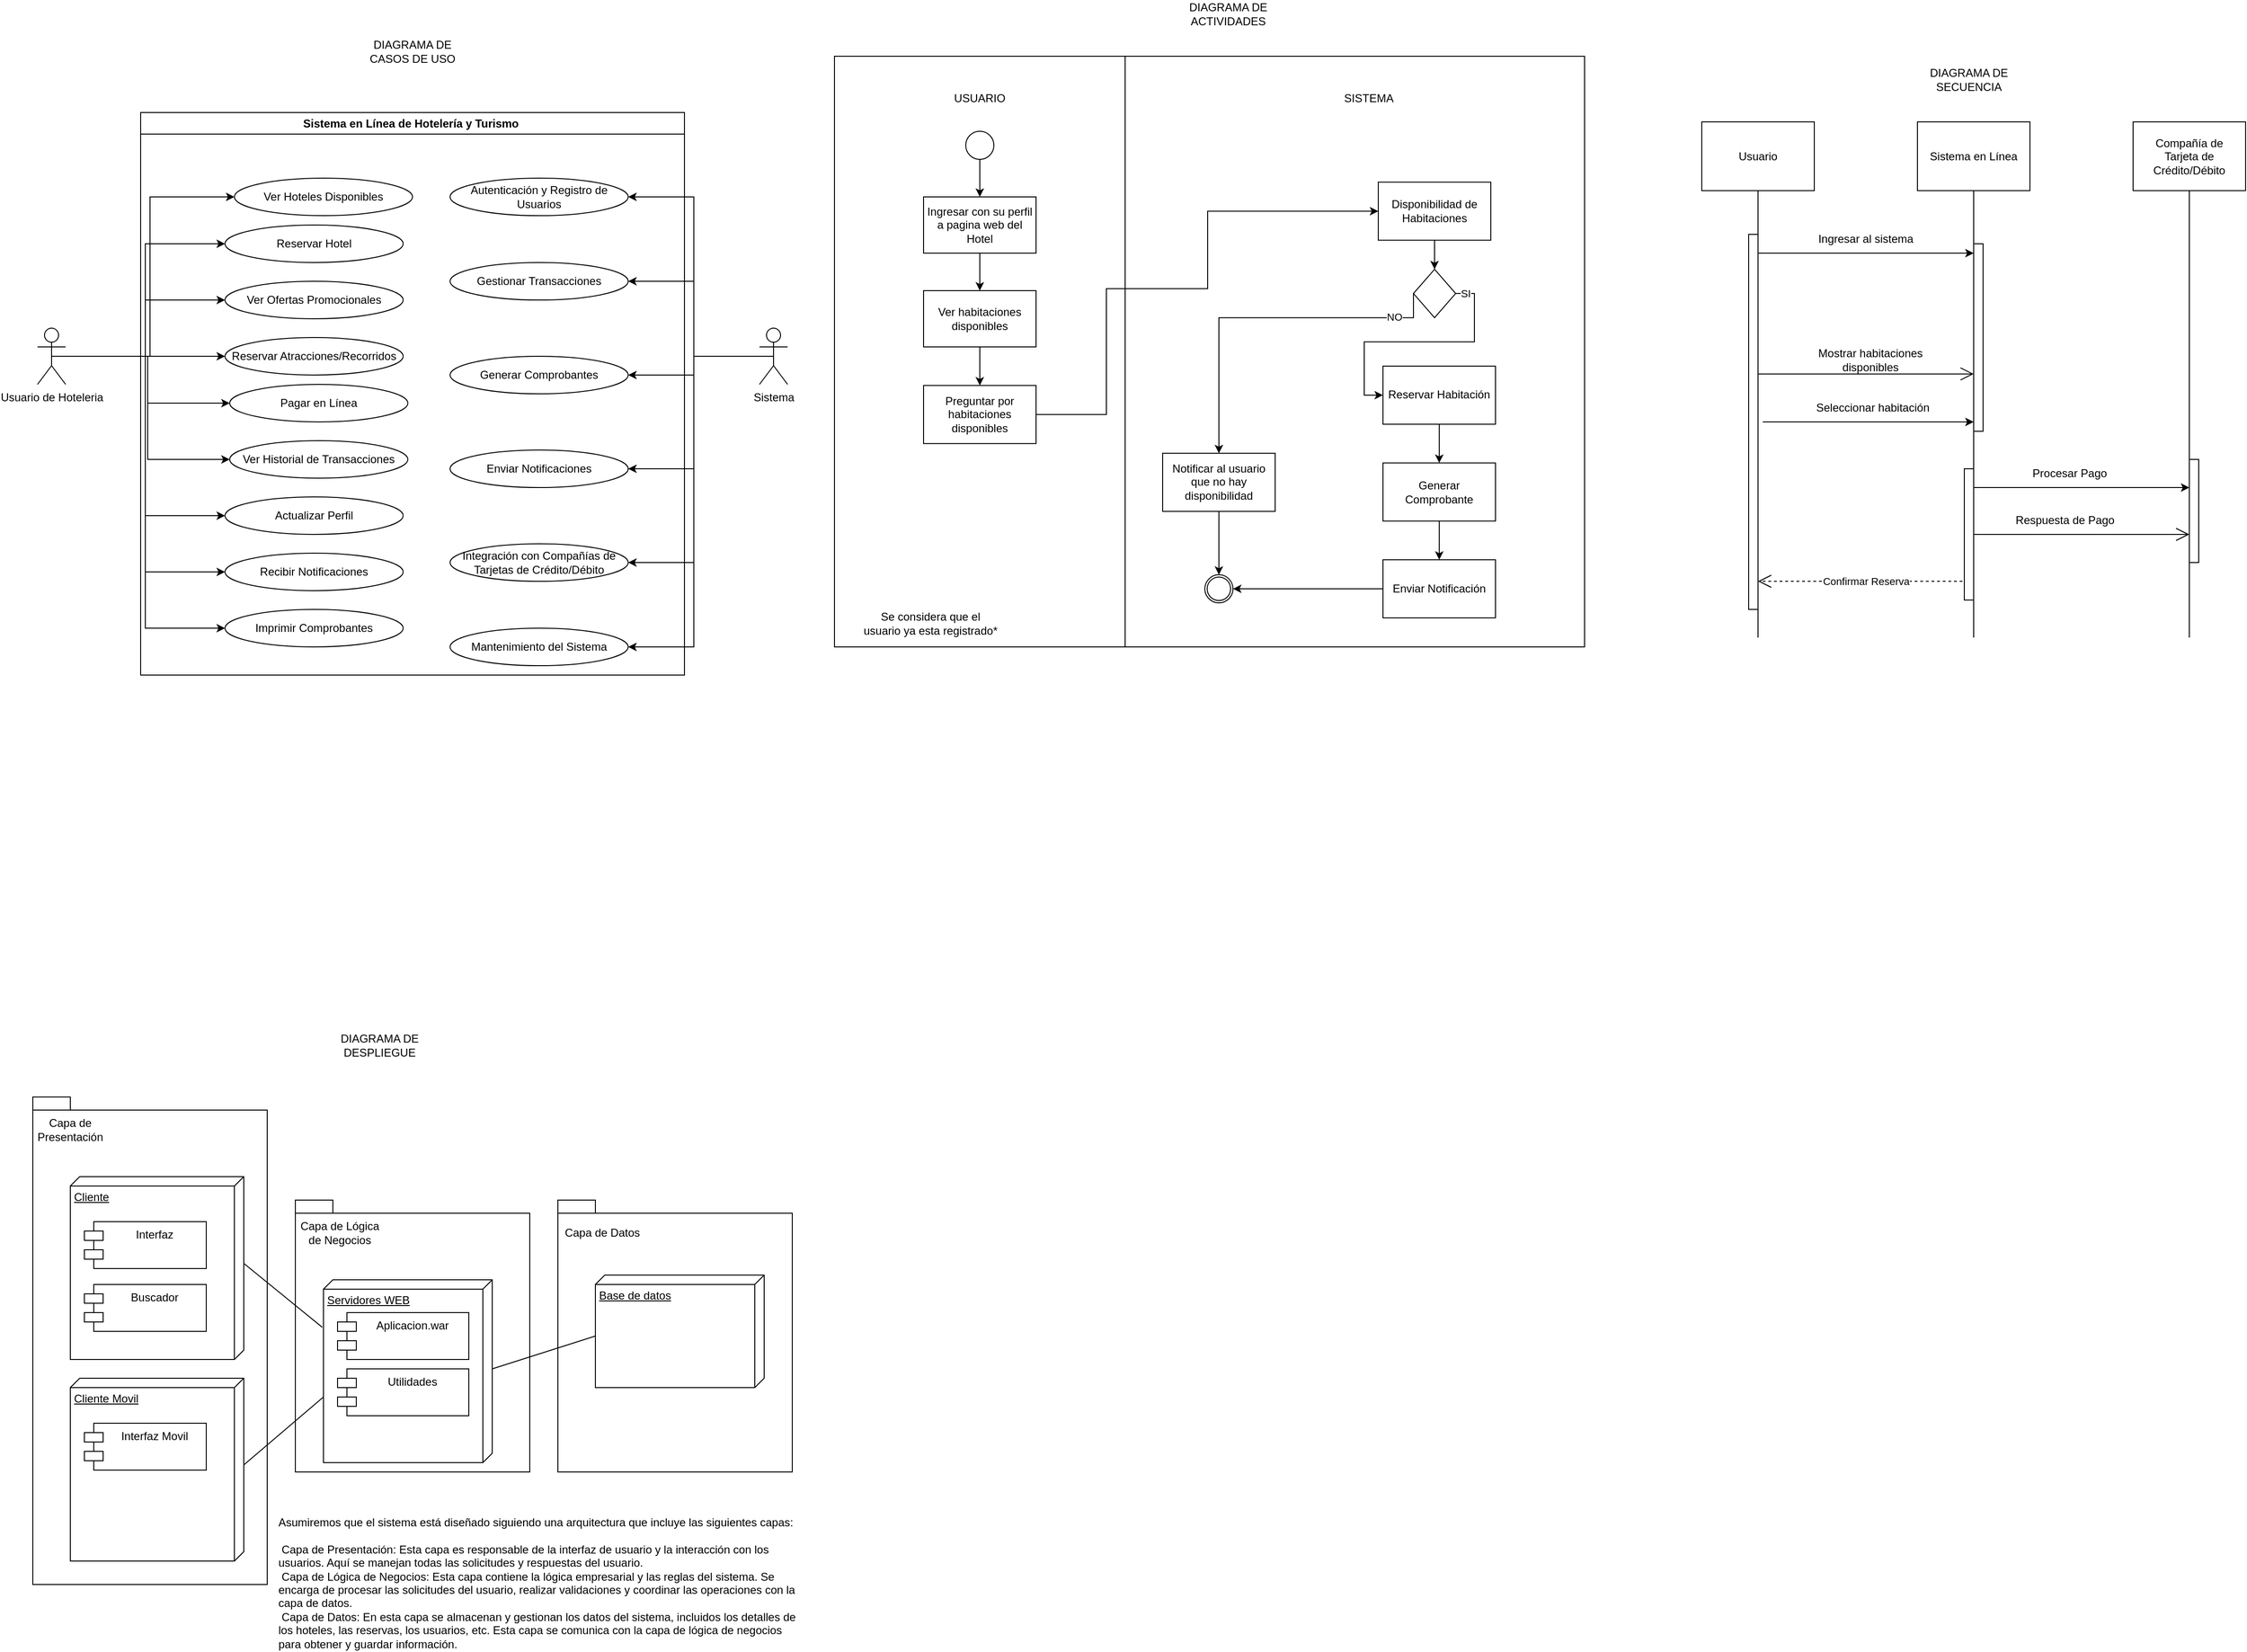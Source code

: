 <mxfile version="21.6.5" type="github">
  <diagram name="Page-1" id="zSFLg_cwVJ2aGZID6Dxe">
    <mxGraphModel dx="5250" dy="3330" grid="1" gridSize="10" guides="1" tooltips="1" connect="1" arrows="1" fold="1" page="1" pageScale="1" pageWidth="850" pageHeight="1100" math="0" shadow="0">
      <root>
        <mxCell id="0" />
        <mxCell id="1" parent="0" />
        <mxCell id="16w4_a7QQfxnr8rlF-E2-163" value="" style="shape=folder;fontStyle=1;spacingTop=10;tabWidth=40;tabHeight=14;tabPosition=left;html=1;whiteSpace=wrap;" vertex="1" parent="1">
          <mxGeometry x="20" y="130" width="250" height="520" as="geometry" />
        </mxCell>
        <mxCell id="16w4_a7QQfxnr8rlF-E2-72" value="" style="group" vertex="1" connectable="0" parent="1">
          <mxGeometry x="875" y="-980" width="800" height="630" as="geometry" />
        </mxCell>
        <mxCell id="16w4_a7QQfxnr8rlF-E2-46" value="" style="rounded=0;whiteSpace=wrap;html=1;" vertex="1" parent="16w4_a7QQfxnr8rlF-E2-72">
          <mxGeometry width="310" height="630" as="geometry" />
        </mxCell>
        <mxCell id="16w4_a7QQfxnr8rlF-E2-47" value="" style="rounded=0;whiteSpace=wrap;html=1;movable=1;resizable=1;rotatable=1;deletable=1;editable=1;locked=0;connectable=1;" vertex="1" parent="16w4_a7QQfxnr8rlF-E2-72">
          <mxGeometry x="310" width="490" height="630" as="geometry" />
        </mxCell>
        <mxCell id="16w4_a7QQfxnr8rlF-E2-85" style="edgeStyle=orthogonalEdgeStyle;rounded=0;orthogonalLoop=1;jettySize=auto;html=1;exitX=0.5;exitY=1;exitDx=0;exitDy=0;entryX=0.5;entryY=0;entryDx=0;entryDy=0;" edge="1" parent="16w4_a7QQfxnr8rlF-E2-72" source="16w4_a7QQfxnr8rlF-E2-73" target="16w4_a7QQfxnr8rlF-E2-82">
          <mxGeometry relative="1" as="geometry" />
        </mxCell>
        <mxCell id="16w4_a7QQfxnr8rlF-E2-73" value="Notificar al usuario que no hay disponibilidad" style="rounded=0;whiteSpace=wrap;html=1;" vertex="1" parent="16w4_a7QQfxnr8rlF-E2-72">
          <mxGeometry x="350" y="423.443" width="120" height="61.967" as="geometry" />
        </mxCell>
        <mxCell id="16w4_a7QQfxnr8rlF-E2-49" value="SISTEMA" style="text;html=1;strokeColor=none;fillColor=none;align=center;verticalAlign=middle;whiteSpace=wrap;rounded=0;" vertex="1" parent="16w4_a7QQfxnr8rlF-E2-72">
          <mxGeometry x="540" y="29.996" width="60" height="30.984" as="geometry" />
        </mxCell>
        <mxCell id="16w4_a7QQfxnr8rlF-E2-68" value="Disponibilidad de Habitaciones" style="rounded=0;whiteSpace=wrap;html=1;" vertex="1" parent="16w4_a7QQfxnr8rlF-E2-72">
          <mxGeometry x="580" y="134.262" width="120" height="61.967" as="geometry" />
        </mxCell>
        <mxCell id="16w4_a7QQfxnr8rlF-E2-74" style="edgeStyle=orthogonalEdgeStyle;rounded=0;orthogonalLoop=1;jettySize=auto;html=1;exitX=0;exitY=0.5;exitDx=0;exitDy=0;entryX=0.5;entryY=0;entryDx=0;entryDy=0;" edge="1" parent="16w4_a7QQfxnr8rlF-E2-72" source="16w4_a7QQfxnr8rlF-E2-54" target="16w4_a7QQfxnr8rlF-E2-73">
          <mxGeometry relative="1" as="geometry">
            <Array as="points">
              <mxPoint x="618" y="278.852" />
              <mxPoint x="410" y="278.852" />
            </Array>
          </mxGeometry>
        </mxCell>
        <mxCell id="16w4_a7QQfxnr8rlF-E2-75" value="NO" style="edgeLabel;html=1;align=center;verticalAlign=middle;resizable=0;points=[];" vertex="1" connectable="0" parent="16w4_a7QQfxnr8rlF-E2-74">
          <mxGeometry x="-0.752" relative="1" as="geometry">
            <mxPoint y="-1" as="offset" />
          </mxGeometry>
        </mxCell>
        <mxCell id="16w4_a7QQfxnr8rlF-E2-54" value="" style="rhombus;whiteSpace=wrap;html=1;" vertex="1" parent="16w4_a7QQfxnr8rlF-E2-72">
          <mxGeometry x="617.5" y="227.213" width="45" height="51.639" as="geometry" />
        </mxCell>
        <mxCell id="16w4_a7QQfxnr8rlF-E2-56" value="Reservar Habitación" style="rounded=0;whiteSpace=wrap;html=1;" vertex="1" parent="16w4_a7QQfxnr8rlF-E2-72">
          <mxGeometry x="585" y="330.492" width="120" height="61.967" as="geometry" />
        </mxCell>
        <mxCell id="16w4_a7QQfxnr8rlF-E2-60" value="Generar Comprobante" style="rounded=0;whiteSpace=wrap;html=1;" vertex="1" parent="16w4_a7QQfxnr8rlF-E2-72">
          <mxGeometry x="585" y="433.77" width="120" height="61.967" as="geometry" />
        </mxCell>
        <mxCell id="16w4_a7QQfxnr8rlF-E2-84" style="edgeStyle=orthogonalEdgeStyle;rounded=0;orthogonalLoop=1;jettySize=auto;html=1;exitX=0;exitY=0.5;exitDx=0;exitDy=0;entryX=1;entryY=0.5;entryDx=0;entryDy=0;" edge="1" parent="16w4_a7QQfxnr8rlF-E2-72" source="16w4_a7QQfxnr8rlF-E2-62" target="16w4_a7QQfxnr8rlF-E2-82">
          <mxGeometry relative="1" as="geometry" />
        </mxCell>
        <mxCell id="16w4_a7QQfxnr8rlF-E2-62" value="Enviar Notificación" style="rounded=0;whiteSpace=wrap;html=1;" vertex="1" parent="16w4_a7QQfxnr8rlF-E2-72">
          <mxGeometry x="585" y="537.049" width="120" height="61.967" as="geometry" />
        </mxCell>
        <mxCell id="16w4_a7QQfxnr8rlF-E2-70" style="edgeStyle=orthogonalEdgeStyle;rounded=0;orthogonalLoop=1;jettySize=auto;html=1;exitX=0.5;exitY=1;exitDx=0;exitDy=0;entryX=0.5;entryY=0;entryDx=0;entryDy=0;" edge="1" parent="16w4_a7QQfxnr8rlF-E2-72" source="16w4_a7QQfxnr8rlF-E2-68" target="16w4_a7QQfxnr8rlF-E2-54">
          <mxGeometry relative="1" as="geometry" />
        </mxCell>
        <mxCell id="16w4_a7QQfxnr8rlF-E2-57" style="edgeStyle=orthogonalEdgeStyle;rounded=0;orthogonalLoop=1;jettySize=auto;html=1;exitX=1;exitY=0.5;exitDx=0;exitDy=0;entryX=0;entryY=0.5;entryDx=0;entryDy=0;" edge="1" parent="16w4_a7QQfxnr8rlF-E2-72" source="16w4_a7QQfxnr8rlF-E2-54" target="16w4_a7QQfxnr8rlF-E2-56">
          <mxGeometry relative="1" as="geometry" />
        </mxCell>
        <mxCell id="16w4_a7QQfxnr8rlF-E2-58" value="SI" style="edgeLabel;html=1;align=center;verticalAlign=middle;resizable=0;points=[];" vertex="1" connectable="0" parent="16w4_a7QQfxnr8rlF-E2-57">
          <mxGeometry x="-0.921" relative="1" as="geometry">
            <mxPoint as="offset" />
          </mxGeometry>
        </mxCell>
        <mxCell id="16w4_a7QQfxnr8rlF-E2-61" style="edgeStyle=orthogonalEdgeStyle;rounded=0;orthogonalLoop=1;jettySize=auto;html=1;exitX=0.5;exitY=1;exitDx=0;exitDy=0;entryX=0.5;entryY=0;entryDx=0;entryDy=0;" edge="1" parent="16w4_a7QQfxnr8rlF-E2-72" source="16w4_a7QQfxnr8rlF-E2-56" target="16w4_a7QQfxnr8rlF-E2-60">
          <mxGeometry relative="1" as="geometry" />
        </mxCell>
        <mxCell id="16w4_a7QQfxnr8rlF-E2-64" style="edgeStyle=orthogonalEdgeStyle;rounded=0;orthogonalLoop=1;jettySize=auto;html=1;exitX=0.5;exitY=1;exitDx=0;exitDy=0;entryX=0.5;entryY=0;entryDx=0;entryDy=0;" edge="1" parent="16w4_a7QQfxnr8rlF-E2-72" source="16w4_a7QQfxnr8rlF-E2-60" target="16w4_a7QQfxnr8rlF-E2-62">
          <mxGeometry relative="1" as="geometry" />
        </mxCell>
        <mxCell id="16w4_a7QQfxnr8rlF-E2-78" style="edgeStyle=orthogonalEdgeStyle;rounded=0;orthogonalLoop=1;jettySize=auto;html=1;exitX=1;exitY=0.5;exitDx=0;exitDy=0;entryX=0;entryY=0.5;entryDx=0;entryDy=0;" edge="1" parent="16w4_a7QQfxnr8rlF-E2-72" source="16w4_a7QQfxnr8rlF-E2-76" target="16w4_a7QQfxnr8rlF-E2-68">
          <mxGeometry relative="1" as="geometry">
            <Array as="points">
              <mxPoint x="290" y="382.131" />
              <mxPoint x="290" y="247.869" />
              <mxPoint x="398" y="247.869" />
              <mxPoint x="398" y="165.246" />
            </Array>
          </mxGeometry>
        </mxCell>
        <mxCell id="16w4_a7QQfxnr8rlF-E2-76" value="Preguntar por habitaciones disponibles" style="rounded=0;whiteSpace=wrap;html=1;" vertex="1" parent="16w4_a7QQfxnr8rlF-E2-72">
          <mxGeometry x="95" y="351.148" width="120" height="61.967" as="geometry" />
        </mxCell>
        <mxCell id="16w4_a7QQfxnr8rlF-E2-82" value="" style="ellipse;whiteSpace=wrap;html=1;aspect=fixed;" vertex="1" parent="16w4_a7QQfxnr8rlF-E2-72">
          <mxGeometry x="395" y="553.03" width="30" height="30" as="geometry" />
        </mxCell>
        <mxCell id="16w4_a7QQfxnr8rlF-E2-83" value="" style="ellipse;whiteSpace=wrap;html=1;aspect=fixed;" vertex="1" parent="16w4_a7QQfxnr8rlF-E2-72">
          <mxGeometry x="397.5" y="555.53" width="25" height="25" as="geometry" />
        </mxCell>
        <mxCell id="16w4_a7QQfxnr8rlF-E2-48" value="USUARIO" style="text;html=1;strokeColor=none;fillColor=none;align=center;verticalAlign=middle;whiteSpace=wrap;rounded=0;" vertex="1" parent="16w4_a7QQfxnr8rlF-E2-72">
          <mxGeometry x="125" y="30" width="60" height="30" as="geometry" />
        </mxCell>
        <mxCell id="16w4_a7QQfxnr8rlF-E2-51" value="Ingresar con su perfil a pagina web del Hotel" style="rounded=0;whiteSpace=wrap;html=1;" vertex="1" parent="16w4_a7QQfxnr8rlF-E2-72">
          <mxGeometry x="95" y="150" width="120" height="60" as="geometry" />
        </mxCell>
        <mxCell id="16w4_a7QQfxnr8rlF-E2-52" value="Ver habitaciones disponibles" style="rounded=0;whiteSpace=wrap;html=1;" vertex="1" parent="16w4_a7QQfxnr8rlF-E2-72">
          <mxGeometry x="95" y="250" width="120" height="60" as="geometry" />
        </mxCell>
        <mxCell id="16w4_a7QQfxnr8rlF-E2-53" style="edgeStyle=orthogonalEdgeStyle;rounded=0;orthogonalLoop=1;jettySize=auto;html=1;exitX=0.5;exitY=1;exitDx=0;exitDy=0;entryX=0.5;entryY=0;entryDx=0;entryDy=0;" edge="1" parent="16w4_a7QQfxnr8rlF-E2-72" source="16w4_a7QQfxnr8rlF-E2-51" target="16w4_a7QQfxnr8rlF-E2-52">
          <mxGeometry relative="1" as="geometry" />
        </mxCell>
        <mxCell id="16w4_a7QQfxnr8rlF-E2-77" style="edgeStyle=orthogonalEdgeStyle;rounded=0;orthogonalLoop=1;jettySize=auto;html=1;exitX=0.5;exitY=1;exitDx=0;exitDy=0;entryX=0.5;entryY=0;entryDx=0;entryDy=0;" edge="1" parent="16w4_a7QQfxnr8rlF-E2-72" source="16w4_a7QQfxnr8rlF-E2-52" target="16w4_a7QQfxnr8rlF-E2-76">
          <mxGeometry relative="1" as="geometry" />
        </mxCell>
        <mxCell id="16w4_a7QQfxnr8rlF-E2-50" value="" style="ellipse;whiteSpace=wrap;html=1;aspect=fixed;" vertex="1" parent="16w4_a7QQfxnr8rlF-E2-72">
          <mxGeometry x="140" y="80" width="30" height="30" as="geometry" />
        </mxCell>
        <mxCell id="16w4_a7QQfxnr8rlF-E2-65" style="edgeStyle=orthogonalEdgeStyle;rounded=0;orthogonalLoop=1;jettySize=auto;html=1;exitX=0.5;exitY=1;exitDx=0;exitDy=0;entryX=0.5;entryY=0;entryDx=0;entryDy=0;" edge="1" parent="16w4_a7QQfxnr8rlF-E2-72" source="16w4_a7QQfxnr8rlF-E2-50" target="16w4_a7QQfxnr8rlF-E2-51">
          <mxGeometry relative="1" as="geometry" />
        </mxCell>
        <mxCell id="16w4_a7QQfxnr8rlF-E2-66" value="Se considera que el usuario ya esta registrado*" style="text;html=1;strokeColor=none;fillColor=none;align=center;verticalAlign=middle;whiteSpace=wrap;rounded=0;" vertex="1" parent="1">
          <mxGeometry x="905" y="-390" width="145" height="30" as="geometry" />
        </mxCell>
        <mxCell id="16w4_a7QQfxnr8rlF-E2-134" value="" style="group;movable=1;resizable=1;rotatable=1;deletable=1;editable=1;locked=0;connectable=1;" vertex="1" connectable="0" parent="1">
          <mxGeometry x="1800" y="-910" width="580" height="550" as="geometry" />
        </mxCell>
        <mxCell id="16w4_a7QQfxnr8rlF-E2-91" value="" style="group" vertex="1" connectable="0" parent="16w4_a7QQfxnr8rlF-E2-134">
          <mxGeometry width="120" height="550" as="geometry" />
        </mxCell>
        <mxCell id="16w4_a7QQfxnr8rlF-E2-88" value="Usuario" style="rounded=0;whiteSpace=wrap;html=1;" vertex="1" parent="16w4_a7QQfxnr8rlF-E2-91">
          <mxGeometry width="120" height="73.333" as="geometry" />
        </mxCell>
        <mxCell id="16w4_a7QQfxnr8rlF-E2-90" value="" style="endArrow=none;html=1;rounded=0;entryX=0.5;entryY=1;entryDx=0;entryDy=0;" edge="1" parent="16w4_a7QQfxnr8rlF-E2-91" target="16w4_a7QQfxnr8rlF-E2-88">
          <mxGeometry width="50" height="50" relative="1" as="geometry">
            <mxPoint x="60" y="550" as="sourcePoint" />
            <mxPoint x="60" y="73.333" as="targetPoint" />
          </mxGeometry>
        </mxCell>
        <mxCell id="16w4_a7QQfxnr8rlF-E2-92" value="" style="group" vertex="1" connectable="0" parent="16w4_a7QQfxnr8rlF-E2-134">
          <mxGeometry x="230" width="120" height="550" as="geometry" />
        </mxCell>
        <mxCell id="16w4_a7QQfxnr8rlF-E2-93" value="Sistema en Línea" style="rounded=0;whiteSpace=wrap;html=1;" vertex="1" parent="16w4_a7QQfxnr8rlF-E2-92">
          <mxGeometry width="120" height="73.333" as="geometry" />
        </mxCell>
        <mxCell id="16w4_a7QQfxnr8rlF-E2-94" value="" style="endArrow=none;html=1;rounded=0;entryX=0.5;entryY=1;entryDx=0;entryDy=0;" edge="1" parent="16w4_a7QQfxnr8rlF-E2-92" target="16w4_a7QQfxnr8rlF-E2-93">
          <mxGeometry width="50" height="50" relative="1" as="geometry">
            <mxPoint x="60" y="550" as="sourcePoint" />
            <mxPoint x="60" y="73.333" as="targetPoint" />
          </mxGeometry>
        </mxCell>
        <mxCell id="16w4_a7QQfxnr8rlF-E2-96" value="" style="group" vertex="1" connectable="0" parent="16w4_a7QQfxnr8rlF-E2-134">
          <mxGeometry x="460" width="120" height="550" as="geometry" />
        </mxCell>
        <mxCell id="16w4_a7QQfxnr8rlF-E2-97" value="Compañía de Tarjeta&amp;nbsp;de Crédito/Débito" style="rounded=0;whiteSpace=wrap;html=1;" vertex="1" parent="16w4_a7QQfxnr8rlF-E2-96">
          <mxGeometry width="120" height="73.333" as="geometry" />
        </mxCell>
        <mxCell id="16w4_a7QQfxnr8rlF-E2-98" value="" style="endArrow=none;html=1;rounded=0;entryX=0.5;entryY=1;entryDx=0;entryDy=0;" edge="1" parent="16w4_a7QQfxnr8rlF-E2-96" target="16w4_a7QQfxnr8rlF-E2-97">
          <mxGeometry width="50" height="50" relative="1" as="geometry">
            <mxPoint x="60" y="550" as="sourcePoint" />
            <mxPoint x="60" y="73.333" as="targetPoint" />
          </mxGeometry>
        </mxCell>
        <mxCell id="16w4_a7QQfxnr8rlF-E2-110" value="" style="endArrow=open;endFill=1;endSize=12;html=1;rounded=0;" edge="1" parent="16w4_a7QQfxnr8rlF-E2-96">
          <mxGeometry width="160" relative="1" as="geometry">
            <mxPoint x="-170" y="440" as="sourcePoint" />
            <mxPoint x="60" y="440" as="targetPoint" />
          </mxGeometry>
        </mxCell>
        <mxCell id="16w4_a7QQfxnr8rlF-E2-120" value="Procesar Pago" style="text;html=1;strokeColor=none;fillColor=none;align=center;verticalAlign=middle;whiteSpace=wrap;rounded=0;" vertex="1" parent="16w4_a7QQfxnr8rlF-E2-96">
          <mxGeometry x="-135" y="360" width="135" height="30" as="geometry" />
        </mxCell>
        <mxCell id="16w4_a7QQfxnr8rlF-E2-104" value="" style="endArrow=classic;html=1;rounded=0;" edge="1" parent="16w4_a7QQfxnr8rlF-E2-96">
          <mxGeometry width="50" height="50" relative="1" as="geometry">
            <mxPoint x="-170" y="390" as="sourcePoint" />
            <mxPoint x="60" y="390" as="targetPoint" />
          </mxGeometry>
        </mxCell>
        <mxCell id="16w4_a7QQfxnr8rlF-E2-103" value="" style="endArrow=classic;html=1;rounded=0;" edge="1" parent="16w4_a7QQfxnr8rlF-E2-134">
          <mxGeometry width="50" height="50" relative="1" as="geometry">
            <mxPoint x="65" y="320" as="sourcePoint" />
            <mxPoint x="290" y="320" as="targetPoint" />
          </mxGeometry>
        </mxCell>
        <mxCell id="16w4_a7QQfxnr8rlF-E2-99" value="" style="endArrow=classic;html=1;rounded=0;" edge="1" parent="16w4_a7QQfxnr8rlF-E2-134">
          <mxGeometry width="50" height="50" relative="1" as="geometry">
            <mxPoint x="60" y="139.999" as="sourcePoint" />
            <mxPoint x="290" y="139.999" as="targetPoint" />
          </mxGeometry>
        </mxCell>
        <mxCell id="16w4_a7QQfxnr8rlF-E2-109" value="" style="endArrow=open;endFill=1;endSize=12;html=1;rounded=0;" edge="1" parent="16w4_a7QQfxnr8rlF-E2-134">
          <mxGeometry width="160" relative="1" as="geometry">
            <mxPoint x="60" y="268.82" as="sourcePoint" />
            <mxPoint x="290" y="268.82" as="targetPoint" />
          </mxGeometry>
        </mxCell>
        <mxCell id="16w4_a7QQfxnr8rlF-E2-111" value="Ingresar al sistema" style="text;html=1;strokeColor=none;fillColor=none;align=center;verticalAlign=middle;whiteSpace=wrap;rounded=0;" vertex="1" parent="16w4_a7QQfxnr8rlF-E2-134">
          <mxGeometry x="120" y="110" width="110" height="30" as="geometry" />
        </mxCell>
        <mxCell id="16w4_a7QQfxnr8rlF-E2-116" value="Mostrar habitaciones disponibles" style="text;html=1;strokeColor=none;fillColor=none;align=center;verticalAlign=middle;whiteSpace=wrap;rounded=0;" vertex="1" parent="16w4_a7QQfxnr8rlF-E2-134">
          <mxGeometry x="120" y="238.82" width="120" height="30" as="geometry" />
        </mxCell>
        <mxCell id="16w4_a7QQfxnr8rlF-E2-117" value="Seleccionar habitación" style="text;html=1;strokeColor=none;fillColor=none;align=center;verticalAlign=middle;whiteSpace=wrap;rounded=0;" vertex="1" parent="16w4_a7QQfxnr8rlF-E2-134">
          <mxGeometry x="115" y="290" width="135" height="30" as="geometry" />
        </mxCell>
        <mxCell id="16w4_a7QQfxnr8rlF-E2-127" value="Respuesta de Pago" style="text;html=1;strokeColor=none;fillColor=none;align=center;verticalAlign=middle;whiteSpace=wrap;rounded=0;" vertex="1" parent="16w4_a7QQfxnr8rlF-E2-134">
          <mxGeometry x="320" y="410" width="135" height="30" as="geometry" />
        </mxCell>
        <mxCell id="16w4_a7QQfxnr8rlF-E2-108" value="Confirmar Reserva" style="endArrow=open;endSize=12;dashed=1;html=1;rounded=0;" edge="1" parent="16w4_a7QQfxnr8rlF-E2-134">
          <mxGeometry width="160" relative="1" as="geometry">
            <mxPoint x="290" y="490" as="sourcePoint" />
            <mxPoint x="60" y="490" as="targetPoint" />
          </mxGeometry>
        </mxCell>
        <mxCell id="16w4_a7QQfxnr8rlF-E2-135" value="" style="rounded=0;whiteSpace=wrap;html=1;" vertex="1" parent="1">
          <mxGeometry x="2080" y="-540" width="10" height="140" as="geometry" />
        </mxCell>
        <mxCell id="16w4_a7QQfxnr8rlF-E2-143" value="" style="rounded=0;whiteSpace=wrap;html=1;" vertex="1" parent="1">
          <mxGeometry x="1850" y="-790" width="10" height="400" as="geometry" />
        </mxCell>
        <mxCell id="16w4_a7QQfxnr8rlF-E2-144" value="" style="rounded=0;whiteSpace=wrap;html=1;" vertex="1" parent="1">
          <mxGeometry x="2320" y="-550" width="10" height="110" as="geometry" />
        </mxCell>
        <mxCell id="16w4_a7QQfxnr8rlF-E2-145" value="" style="rounded=0;whiteSpace=wrap;html=1;" vertex="1" parent="1">
          <mxGeometry x="2090" y="-780" width="10" height="200" as="geometry" />
        </mxCell>
        <mxCell id="16w4_a7QQfxnr8rlF-E2-147" value="DIAGRAMA DE SECUENCIA" style="text;html=1;strokeColor=none;fillColor=none;align=center;verticalAlign=middle;whiteSpace=wrap;rounded=0;" vertex="1" parent="1">
          <mxGeometry x="2025" y="-970" width="120" height="30" as="geometry" />
        </mxCell>
        <mxCell id="16w4_a7QQfxnr8rlF-E2-149" value="DIAGRAMA DE ACTIVIDADES" style="text;html=1;strokeColor=none;fillColor=none;align=center;verticalAlign=middle;whiteSpace=wrap;rounded=0;" vertex="1" parent="1">
          <mxGeometry x="1235" y="-1040" width="120" height="30" as="geometry" />
        </mxCell>
        <mxCell id="16w4_a7QQfxnr8rlF-E2-152" value="Asumiremos que el sistema está diseñado siguiendo una arquitectura que incluye las siguientes capas:&#xa;&#xa; Capa de Presentación: Esta capa es responsable de la interfaz de usuario y la interacción con los usuarios. Aquí se manejan todas las solicitudes y respuestas del usuario.&#xa; Capa de Lógica de Negocios: Esta capa contiene la lógica empresarial y las reglas del sistema. Se encarga de procesar las solicitudes del usuario, realizar validaciones y coordinar las operaciones con la capa de datos.&#xa; Capa de Datos: En esta capa se almacenan y gestionan los datos del sistema, incluidos los detalles de los hoteles, las reservas, los usuarios, etc. Esta capa se comunica con la capa de lógica de negocios para obtener y guardar información." style="text;whiteSpace=wrap;fontStyle=0" vertex="1" parent="1">
          <mxGeometry x="280" y="570" width="560" height="140" as="geometry" />
        </mxCell>
        <mxCell id="16w4_a7QQfxnr8rlF-E2-161" value="Capa de Presentación " style="text;html=1;strokeColor=none;fillColor=none;align=center;verticalAlign=middle;whiteSpace=wrap;rounded=0;" vertex="1" parent="1">
          <mxGeometry x="20" y="150" width="80" height="30" as="geometry" />
        </mxCell>
        <mxCell id="16w4_a7QQfxnr8rlF-E2-174" value="" style="group" vertex="1" connectable="0" parent="1">
          <mxGeometry x="580" y="240" width="250" height="290" as="geometry" />
        </mxCell>
        <mxCell id="16w4_a7QQfxnr8rlF-E2-160" value="" style="shape=folder;fontStyle=1;spacingTop=10;tabWidth=40;tabHeight=14;tabPosition=left;html=1;whiteSpace=wrap;" vertex="1" parent="16w4_a7QQfxnr8rlF-E2-174">
          <mxGeometry width="250" height="290" as="geometry" />
        </mxCell>
        <mxCell id="16w4_a7QQfxnr8rlF-E2-167" value="Capa de Datos" style="text;html=1;strokeColor=none;fillColor=none;align=center;verticalAlign=middle;whiteSpace=wrap;rounded=0;" vertex="1" parent="16w4_a7QQfxnr8rlF-E2-174">
          <mxGeometry y="20" width="95" height="30" as="geometry" />
        </mxCell>
        <mxCell id="16w4_a7QQfxnr8rlF-E2-171" value="Base de datos" style="verticalAlign=top;align=left;spacingTop=8;spacingLeft=2;spacingRight=12;shape=cube;size=10;direction=south;fontStyle=4;html=1;whiteSpace=wrap;" vertex="1" parent="16w4_a7QQfxnr8rlF-E2-174">
          <mxGeometry x="40" y="80" width="180" height="120" as="geometry" />
        </mxCell>
        <mxCell id="16w4_a7QQfxnr8rlF-E2-175" value="" style="group" vertex="1" connectable="0" parent="1">
          <mxGeometry x="300" y="240" width="250" height="290" as="geometry" />
        </mxCell>
        <mxCell id="16w4_a7QQfxnr8rlF-E2-159" value="" style="shape=folder;fontStyle=1;spacingTop=10;tabWidth=40;tabHeight=14;tabPosition=left;html=1;whiteSpace=wrap;" vertex="1" parent="16w4_a7QQfxnr8rlF-E2-175">
          <mxGeometry width="250" height="290" as="geometry" />
        </mxCell>
        <mxCell id="16w4_a7QQfxnr8rlF-E2-162" value="Capa de Lógica de Negocios " style="text;html=1;strokeColor=none;fillColor=none;align=center;verticalAlign=middle;whiteSpace=wrap;rounded=0;" vertex="1" parent="16w4_a7QQfxnr8rlF-E2-175">
          <mxGeometry y="20" width="95" height="30" as="geometry" />
        </mxCell>
        <mxCell id="16w4_a7QQfxnr8rlF-E2-170" value="Servidores WEB" style="verticalAlign=top;align=left;spacingTop=8;spacingLeft=2;spacingRight=12;shape=cube;size=10;direction=south;fontStyle=4;html=1;whiteSpace=wrap;" vertex="1" parent="16w4_a7QQfxnr8rlF-E2-175">
          <mxGeometry x="30" y="85" width="180" height="195" as="geometry" />
        </mxCell>
        <mxCell id="16w4_a7QQfxnr8rlF-E2-172" value="Aplicacion.war" style="shape=module;align=left;spacingLeft=20;align=center;verticalAlign=top;whiteSpace=wrap;html=1;" vertex="1" parent="16w4_a7QQfxnr8rlF-E2-175">
          <mxGeometry x="45" y="120" width="140" height="50" as="geometry" />
        </mxCell>
        <mxCell id="16w4_a7QQfxnr8rlF-E2-173" value="Utilidades" style="shape=module;align=left;spacingLeft=20;align=center;verticalAlign=top;whiteSpace=wrap;html=1;" vertex="1" parent="16w4_a7QQfxnr8rlF-E2-175">
          <mxGeometry x="45" y="180" width="140" height="50" as="geometry" />
        </mxCell>
        <mxCell id="16w4_a7QQfxnr8rlF-E2-187" value="" style="endArrow=none;html=1;rounded=0;entryX=0;entryY=0;entryDx=65;entryDy=180;entryPerimeter=0;" edge="1" parent="16w4_a7QQfxnr8rlF-E2-175" target="16w4_a7QQfxnr8rlF-E2-171">
          <mxGeometry width="50" height="50" relative="1" as="geometry">
            <mxPoint x="210" y="180" as="sourcePoint" />
            <mxPoint x="260" y="130" as="targetPoint" />
          </mxGeometry>
        </mxCell>
        <mxCell id="16w4_a7QQfxnr8rlF-E2-179" value="" style="group" vertex="1" connectable="0" parent="1">
          <mxGeometry x="60" y="215" width="185" height="195" as="geometry" />
        </mxCell>
        <mxCell id="16w4_a7QQfxnr8rlF-E2-169" value="Cliente" style="verticalAlign=top;align=left;spacingTop=8;spacingLeft=2;spacingRight=12;shape=cube;size=10;direction=south;fontStyle=4;html=1;whiteSpace=wrap;" vertex="1" parent="16w4_a7QQfxnr8rlF-E2-179">
          <mxGeometry width="185" height="195" as="geometry" />
        </mxCell>
        <mxCell id="16w4_a7QQfxnr8rlF-E2-177" value="Interfaz" style="shape=module;align=left;spacingLeft=20;align=center;verticalAlign=top;whiteSpace=wrap;html=1;" vertex="1" parent="16w4_a7QQfxnr8rlF-E2-179">
          <mxGeometry x="15" y="48" width="130" height="50" as="geometry" />
        </mxCell>
        <mxCell id="16w4_a7QQfxnr8rlF-E2-178" value="Buscador" style="shape=module;align=left;spacingLeft=20;align=center;verticalAlign=top;whiteSpace=wrap;html=1;" vertex="1" parent="16w4_a7QQfxnr8rlF-E2-179">
          <mxGeometry x="15" y="115" width="130" height="50" as="geometry" />
        </mxCell>
        <mxCell id="16w4_a7QQfxnr8rlF-E2-180" value="" style="group" vertex="1" connectable="0" parent="1">
          <mxGeometry x="60" y="430" width="185" height="195" as="geometry" />
        </mxCell>
        <mxCell id="16w4_a7QQfxnr8rlF-E2-181" value="Cliente Movil" style="verticalAlign=top;align=left;spacingTop=8;spacingLeft=2;spacingRight=12;shape=cube;size=10;direction=south;fontStyle=4;html=1;whiteSpace=wrap;" vertex="1" parent="16w4_a7QQfxnr8rlF-E2-180">
          <mxGeometry width="185" height="195" as="geometry" />
        </mxCell>
        <mxCell id="16w4_a7QQfxnr8rlF-E2-182" value="Interfaz Movil" style="shape=module;align=left;spacingLeft=20;align=center;verticalAlign=top;whiteSpace=wrap;html=1;" vertex="1" parent="16w4_a7QQfxnr8rlF-E2-180">
          <mxGeometry x="15" y="48" width="130" height="50" as="geometry" />
        </mxCell>
        <mxCell id="16w4_a7QQfxnr8rlF-E2-189" value="" style="endArrow=none;html=1;rounded=0;exitX=0;exitY=0;exitDx=92.5;exitDy=0;exitPerimeter=0;entryX=0.26;entryY=1.007;entryDx=0;entryDy=0;entryPerimeter=0;" edge="1" parent="1" source="16w4_a7QQfxnr8rlF-E2-169" target="16w4_a7QQfxnr8rlF-E2-170">
          <mxGeometry width="50" height="50" relative="1" as="geometry">
            <mxPoint x="250" y="300" as="sourcePoint" />
            <mxPoint x="300" y="250" as="targetPoint" />
          </mxGeometry>
        </mxCell>
        <mxCell id="16w4_a7QQfxnr8rlF-E2-190" value="" style="endArrow=none;html=1;rounded=0;exitX=0;exitY=0;exitDx=92.5;exitDy=0;exitPerimeter=0;" edge="1" parent="1" source="16w4_a7QQfxnr8rlF-E2-181">
          <mxGeometry width="50" height="50" relative="1" as="geometry">
            <mxPoint x="280" y="500" as="sourcePoint" />
            <mxPoint x="330" y="450" as="targetPoint" />
          </mxGeometry>
        </mxCell>
        <mxCell id="16w4_a7QQfxnr8rlF-E2-191" value="DIAGRAMA DE DESPLIEGUE" style="text;html=1;strokeColor=none;fillColor=none;align=center;verticalAlign=middle;whiteSpace=wrap;rounded=0;" vertex="1" parent="1">
          <mxGeometry x="330" y="60" width="120" height="30" as="geometry" />
        </mxCell>
        <mxCell id="16w4_a7QQfxnr8rlF-E2-192" value="" style="group" vertex="1" connectable="0" parent="1">
          <mxGeometry x="25" y="-1000" width="800" height="680" as="geometry" />
        </mxCell>
        <mxCell id="16w4_a7QQfxnr8rlF-E2-1" value="Sistema en Línea de Hotelería y Turismo&amp;nbsp;&lt;br/&gt;" style="swimlane;whiteSpace=wrap;html=1;" vertex="1" parent="16w4_a7QQfxnr8rlF-E2-192">
          <mxGeometry x="110" y="80" width="580" height="600" as="geometry" />
        </mxCell>
        <mxCell id="16w4_a7QQfxnr8rlF-E2-6" value="Reservar Hotel " style="ellipse;whiteSpace=wrap;html=1;" vertex="1" parent="16w4_a7QQfxnr8rlF-E2-1">
          <mxGeometry x="90" y="120" width="190" height="40" as="geometry" />
        </mxCell>
        <mxCell id="16w4_a7QQfxnr8rlF-E2-8" value="Ver Ofertas Promocionales" style="ellipse;whiteSpace=wrap;html=1;" vertex="1" parent="16w4_a7QQfxnr8rlF-E2-1">
          <mxGeometry x="90" y="180" width="190" height="40" as="geometry" />
        </mxCell>
        <mxCell id="16w4_a7QQfxnr8rlF-E2-10" value="Reservar Atracciones/Recorridos" style="ellipse;whiteSpace=wrap;html=1;" vertex="1" parent="16w4_a7QQfxnr8rlF-E2-1">
          <mxGeometry x="90" y="240" width="190" height="40" as="geometry" />
        </mxCell>
        <mxCell id="16w4_a7QQfxnr8rlF-E2-12" value="Pagar en Línea " style="ellipse;whiteSpace=wrap;html=1;" vertex="1" parent="16w4_a7QQfxnr8rlF-E2-1">
          <mxGeometry x="95" y="290" width="190" height="40" as="geometry" />
        </mxCell>
        <mxCell id="16w4_a7QQfxnr8rlF-E2-18" value="Ver Historial de Transacciones" style="ellipse;whiteSpace=wrap;html=1;" vertex="1" parent="16w4_a7QQfxnr8rlF-E2-1">
          <mxGeometry x="95" y="350" width="190" height="40" as="geometry" />
        </mxCell>
        <mxCell id="16w4_a7QQfxnr8rlF-E2-19" value="Actualizar Perfil " style="ellipse;whiteSpace=wrap;html=1;" vertex="1" parent="16w4_a7QQfxnr8rlF-E2-1">
          <mxGeometry x="90" y="410" width="190" height="40" as="geometry" />
        </mxCell>
        <mxCell id="16w4_a7QQfxnr8rlF-E2-20" value="Recibir Notificaciones" style="ellipse;whiteSpace=wrap;html=1;" vertex="1" parent="16w4_a7QQfxnr8rlF-E2-1">
          <mxGeometry x="90" y="470" width="190" height="40" as="geometry" />
        </mxCell>
        <mxCell id="16w4_a7QQfxnr8rlF-E2-21" value=" Imprimir Comprobantes" style="ellipse;whiteSpace=wrap;html=1;" vertex="1" parent="16w4_a7QQfxnr8rlF-E2-1">
          <mxGeometry x="90" y="530" width="190" height="40" as="geometry" />
        </mxCell>
        <mxCell id="16w4_a7QQfxnr8rlF-E2-5" value="Autenticación y Registro de Usuarios" style="ellipse;whiteSpace=wrap;html=1;" vertex="1" parent="16w4_a7QQfxnr8rlF-E2-1">
          <mxGeometry x="330" y="70" width="190" height="40" as="geometry" />
        </mxCell>
        <mxCell id="16w4_a7QQfxnr8rlF-E2-34" value="Gestionar Transacciones" style="ellipse;whiteSpace=wrap;html=1;" vertex="1" parent="16w4_a7QQfxnr8rlF-E2-1">
          <mxGeometry x="330" y="160" width="190" height="40" as="geometry" />
        </mxCell>
        <mxCell id="16w4_a7QQfxnr8rlF-E2-35" value="Generar Comprobantes" style="ellipse;whiteSpace=wrap;html=1;" vertex="1" parent="16w4_a7QQfxnr8rlF-E2-1">
          <mxGeometry x="330" y="260" width="190" height="40" as="geometry" />
        </mxCell>
        <mxCell id="16w4_a7QQfxnr8rlF-E2-36" value="Enviar Notificaciones" style="ellipse;whiteSpace=wrap;html=1;" vertex="1" parent="16w4_a7QQfxnr8rlF-E2-1">
          <mxGeometry x="330" y="360" width="190" height="40" as="geometry" />
        </mxCell>
        <mxCell id="16w4_a7QQfxnr8rlF-E2-37" value="Integración con Compañías de Tarjetas de Crédito/Débito" style="ellipse;whiteSpace=wrap;html=1;" vertex="1" parent="16w4_a7QQfxnr8rlF-E2-1">
          <mxGeometry x="330" y="460" width="190" height="40" as="geometry" />
        </mxCell>
        <mxCell id="16w4_a7QQfxnr8rlF-E2-39" value="Mantenimiento del Sistema" style="ellipse;whiteSpace=wrap;html=1;" vertex="1" parent="16w4_a7QQfxnr8rlF-E2-1">
          <mxGeometry x="330" y="550" width="190" height="40" as="geometry" />
        </mxCell>
        <mxCell id="16w4_a7QQfxnr8rlF-E2-24" style="edgeStyle=orthogonalEdgeStyle;rounded=0;orthogonalLoop=1;jettySize=auto;html=1;exitX=0.5;exitY=0.5;exitDx=0;exitDy=0;exitPerimeter=0;entryX=0;entryY=0.5;entryDx=0;entryDy=0;" edge="1" parent="16w4_a7QQfxnr8rlF-E2-192" source="16w4_a7QQfxnr8rlF-E2-2" target="16w4_a7QQfxnr8rlF-E2-6">
          <mxGeometry relative="1" as="geometry" />
        </mxCell>
        <mxCell id="16w4_a7QQfxnr8rlF-E2-25" style="edgeStyle=orthogonalEdgeStyle;rounded=0;orthogonalLoop=1;jettySize=auto;html=1;exitX=0.5;exitY=0.5;exitDx=0;exitDy=0;exitPerimeter=0;entryX=0;entryY=0.5;entryDx=0;entryDy=0;" edge="1" parent="16w4_a7QQfxnr8rlF-E2-192" source="16w4_a7QQfxnr8rlF-E2-2" target="16w4_a7QQfxnr8rlF-E2-8">
          <mxGeometry relative="1" as="geometry" />
        </mxCell>
        <mxCell id="16w4_a7QQfxnr8rlF-E2-26" style="edgeStyle=orthogonalEdgeStyle;rounded=0;orthogonalLoop=1;jettySize=auto;html=1;exitX=0.5;exitY=0.5;exitDx=0;exitDy=0;exitPerimeter=0;entryX=0;entryY=0.5;entryDx=0;entryDy=0;" edge="1" parent="16w4_a7QQfxnr8rlF-E2-192" source="16w4_a7QQfxnr8rlF-E2-2" target="16w4_a7QQfxnr8rlF-E2-10">
          <mxGeometry relative="1" as="geometry" />
        </mxCell>
        <mxCell id="16w4_a7QQfxnr8rlF-E2-27" style="edgeStyle=orthogonalEdgeStyle;rounded=0;orthogonalLoop=1;jettySize=auto;html=1;exitX=0.5;exitY=0.5;exitDx=0;exitDy=0;exitPerimeter=0;entryX=0;entryY=0.5;entryDx=0;entryDy=0;" edge="1" parent="16w4_a7QQfxnr8rlF-E2-192" source="16w4_a7QQfxnr8rlF-E2-2" target="16w4_a7QQfxnr8rlF-E2-12">
          <mxGeometry relative="1" as="geometry" />
        </mxCell>
        <mxCell id="16w4_a7QQfxnr8rlF-E2-28" style="edgeStyle=orthogonalEdgeStyle;rounded=0;orthogonalLoop=1;jettySize=auto;html=1;exitX=0.5;exitY=0.5;exitDx=0;exitDy=0;exitPerimeter=0;entryX=0;entryY=0.5;entryDx=0;entryDy=0;" edge="1" parent="16w4_a7QQfxnr8rlF-E2-192" source="16w4_a7QQfxnr8rlF-E2-2" target="16w4_a7QQfxnr8rlF-E2-18">
          <mxGeometry relative="1" as="geometry" />
        </mxCell>
        <mxCell id="16w4_a7QQfxnr8rlF-E2-29" style="edgeStyle=orthogonalEdgeStyle;rounded=0;orthogonalLoop=1;jettySize=auto;html=1;exitX=0.5;exitY=0.5;exitDx=0;exitDy=0;exitPerimeter=0;entryX=0;entryY=0.5;entryDx=0;entryDy=0;" edge="1" parent="16w4_a7QQfxnr8rlF-E2-192" source="16w4_a7QQfxnr8rlF-E2-2" target="16w4_a7QQfxnr8rlF-E2-19">
          <mxGeometry relative="1" as="geometry" />
        </mxCell>
        <mxCell id="16w4_a7QQfxnr8rlF-E2-30" style="edgeStyle=orthogonalEdgeStyle;rounded=0;orthogonalLoop=1;jettySize=auto;html=1;exitX=0.5;exitY=0.5;exitDx=0;exitDy=0;exitPerimeter=0;entryX=0;entryY=0.5;entryDx=0;entryDy=0;" edge="1" parent="16w4_a7QQfxnr8rlF-E2-192" source="16w4_a7QQfxnr8rlF-E2-2" target="16w4_a7QQfxnr8rlF-E2-20">
          <mxGeometry relative="1" as="geometry" />
        </mxCell>
        <mxCell id="16w4_a7QQfxnr8rlF-E2-31" style="edgeStyle=orthogonalEdgeStyle;rounded=0;orthogonalLoop=1;jettySize=auto;html=1;exitX=0.5;exitY=0.5;exitDx=0;exitDy=0;exitPerimeter=0;entryX=0;entryY=0.5;entryDx=0;entryDy=0;" edge="1" parent="16w4_a7QQfxnr8rlF-E2-192" source="16w4_a7QQfxnr8rlF-E2-2" target="16w4_a7QQfxnr8rlF-E2-21">
          <mxGeometry relative="1" as="geometry" />
        </mxCell>
        <mxCell id="16w4_a7QQfxnr8rlF-E2-2" value="Usuario de Hoteleria" style="shape=umlActor;verticalLabelPosition=bottom;verticalAlign=top;html=1;outlineConnect=0;" vertex="1" parent="16w4_a7QQfxnr8rlF-E2-192">
          <mxGeometry y="310" width="30" height="60" as="geometry" />
        </mxCell>
        <mxCell id="16w4_a7QQfxnr8rlF-E2-32" value="Ver Hoteles Disponibles" style="ellipse;whiteSpace=wrap;html=1;" vertex="1" parent="16w4_a7QQfxnr8rlF-E2-192">
          <mxGeometry x="210" y="150" width="190" height="40" as="geometry" />
        </mxCell>
        <mxCell id="16w4_a7QQfxnr8rlF-E2-33" style="edgeStyle=orthogonalEdgeStyle;rounded=0;orthogonalLoop=1;jettySize=auto;html=1;exitX=0.5;exitY=0.5;exitDx=0;exitDy=0;exitPerimeter=0;entryX=0;entryY=0.5;entryDx=0;entryDy=0;" edge="1" parent="16w4_a7QQfxnr8rlF-E2-192" source="16w4_a7QQfxnr8rlF-E2-2" target="16w4_a7QQfxnr8rlF-E2-32">
          <mxGeometry relative="1" as="geometry" />
        </mxCell>
        <mxCell id="16w4_a7QQfxnr8rlF-E2-40" style="edgeStyle=orthogonalEdgeStyle;rounded=0;orthogonalLoop=1;jettySize=auto;html=1;exitX=0.5;exitY=0.5;exitDx=0;exitDy=0;exitPerimeter=0;entryX=1;entryY=0.5;entryDx=0;entryDy=0;" edge="1" parent="16w4_a7QQfxnr8rlF-E2-192" source="16w4_a7QQfxnr8rlF-E2-38" target="16w4_a7QQfxnr8rlF-E2-5">
          <mxGeometry relative="1" as="geometry" />
        </mxCell>
        <mxCell id="16w4_a7QQfxnr8rlF-E2-41" style="edgeStyle=orthogonalEdgeStyle;rounded=0;orthogonalLoop=1;jettySize=auto;html=1;exitX=0.5;exitY=0.5;exitDx=0;exitDy=0;exitPerimeter=0;entryX=1;entryY=0.5;entryDx=0;entryDy=0;" edge="1" parent="16w4_a7QQfxnr8rlF-E2-192" source="16w4_a7QQfxnr8rlF-E2-38" target="16w4_a7QQfxnr8rlF-E2-34">
          <mxGeometry relative="1" as="geometry" />
        </mxCell>
        <mxCell id="16w4_a7QQfxnr8rlF-E2-42" style="edgeStyle=orthogonalEdgeStyle;rounded=0;orthogonalLoop=1;jettySize=auto;html=1;exitX=0.5;exitY=0.5;exitDx=0;exitDy=0;exitPerimeter=0;entryX=1;entryY=0.5;entryDx=0;entryDy=0;" edge="1" parent="16w4_a7QQfxnr8rlF-E2-192" source="16w4_a7QQfxnr8rlF-E2-38" target="16w4_a7QQfxnr8rlF-E2-35">
          <mxGeometry relative="1" as="geometry" />
        </mxCell>
        <mxCell id="16w4_a7QQfxnr8rlF-E2-43" style="edgeStyle=orthogonalEdgeStyle;rounded=0;orthogonalLoop=1;jettySize=auto;html=1;exitX=0.5;exitY=0.5;exitDx=0;exitDy=0;exitPerimeter=0;entryX=1;entryY=0.5;entryDx=0;entryDy=0;" edge="1" parent="16w4_a7QQfxnr8rlF-E2-192" source="16w4_a7QQfxnr8rlF-E2-38" target="16w4_a7QQfxnr8rlF-E2-36">
          <mxGeometry relative="1" as="geometry" />
        </mxCell>
        <mxCell id="16w4_a7QQfxnr8rlF-E2-44" style="edgeStyle=orthogonalEdgeStyle;rounded=0;orthogonalLoop=1;jettySize=auto;html=1;exitX=0.5;exitY=0.5;exitDx=0;exitDy=0;exitPerimeter=0;entryX=1;entryY=0.5;entryDx=0;entryDy=0;" edge="1" parent="16w4_a7QQfxnr8rlF-E2-192" source="16w4_a7QQfxnr8rlF-E2-38" target="16w4_a7QQfxnr8rlF-E2-37">
          <mxGeometry relative="1" as="geometry" />
        </mxCell>
        <mxCell id="16w4_a7QQfxnr8rlF-E2-45" style="edgeStyle=orthogonalEdgeStyle;rounded=0;orthogonalLoop=1;jettySize=auto;html=1;exitX=0.5;exitY=0.5;exitDx=0;exitDy=0;exitPerimeter=0;entryX=1;entryY=0.5;entryDx=0;entryDy=0;" edge="1" parent="16w4_a7QQfxnr8rlF-E2-192" source="16w4_a7QQfxnr8rlF-E2-38" target="16w4_a7QQfxnr8rlF-E2-39">
          <mxGeometry relative="1" as="geometry" />
        </mxCell>
        <mxCell id="16w4_a7QQfxnr8rlF-E2-38" value="Sistema" style="shape=umlActor;verticalLabelPosition=bottom;verticalAlign=top;html=1;outlineConnect=0;" vertex="1" parent="16w4_a7QQfxnr8rlF-E2-192">
          <mxGeometry x="770" y="310" width="30" height="60" as="geometry" />
        </mxCell>
        <mxCell id="16w4_a7QQfxnr8rlF-E2-148" value="DIAGRAMA DE CASOS DE USO" style="text;html=1;strokeColor=none;fillColor=none;align=center;verticalAlign=middle;whiteSpace=wrap;rounded=0;" vertex="1" parent="16w4_a7QQfxnr8rlF-E2-192">
          <mxGeometry x="340" width="120" height="30" as="geometry" />
        </mxCell>
      </root>
    </mxGraphModel>
  </diagram>
</mxfile>
